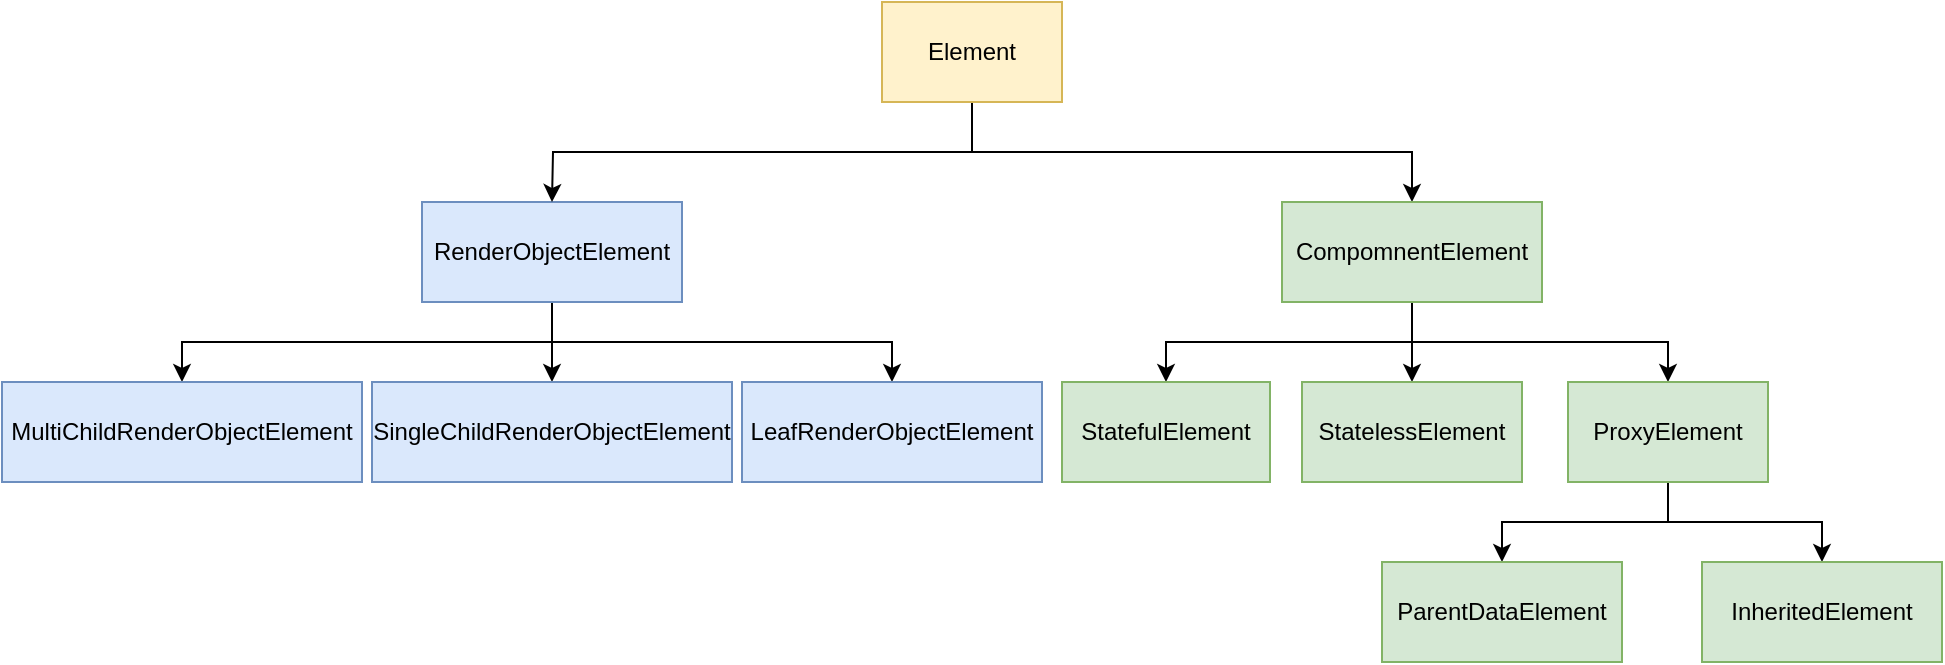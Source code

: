 <mxfile version="13.6.9" type="github">
  <diagram id="DA3Gbq43gguFG6_EfszV" name="Page-1">
    <mxGraphModel dx="1747" dy="514" grid="1" gridSize="10" guides="1" tooltips="1" connect="1" arrows="1" fold="1" page="1" pageScale="1" pageWidth="827" pageHeight="1169" math="0" shadow="0">
      <root>
        <mxCell id="0" />
        <mxCell id="1" parent="0" />
        <mxCell id="VENuk2hhmzvia7-ZxIIn-23" style="edgeStyle=orthogonalEdgeStyle;rounded=0;orthogonalLoop=1;jettySize=auto;html=1;exitX=0.5;exitY=1;exitDx=0;exitDy=0;entryX=0.5;entryY=0;entryDx=0;entryDy=0;" edge="1" parent="1" source="VENuk2hhmzvia7-ZxIIn-3" target="VENuk2hhmzvia7-ZxIIn-21">
          <mxGeometry relative="1" as="geometry" />
        </mxCell>
        <mxCell id="VENuk2hhmzvia7-ZxIIn-24" style="edgeStyle=orthogonalEdgeStyle;rounded=0;orthogonalLoop=1;jettySize=auto;html=1;exitX=0.5;exitY=1;exitDx=0;exitDy=0;entryX=0.5;entryY=0;entryDx=0;entryDy=0;" edge="1" parent="1" source="VENuk2hhmzvia7-ZxIIn-3" target="VENuk2hhmzvia7-ZxIIn-22">
          <mxGeometry relative="1" as="geometry" />
        </mxCell>
        <mxCell id="VENuk2hhmzvia7-ZxIIn-25" style="edgeStyle=orthogonalEdgeStyle;rounded=0;orthogonalLoop=1;jettySize=auto;html=1;exitX=0.5;exitY=1;exitDx=0;exitDy=0;" edge="1" parent="1" source="VENuk2hhmzvia7-ZxIIn-3" target="VENuk2hhmzvia7-ZxIIn-20">
          <mxGeometry relative="1" as="geometry" />
        </mxCell>
        <mxCell id="VENuk2hhmzvia7-ZxIIn-3" value="RenderObjectElement" style="rounded=0;whiteSpace=wrap;html=1;fillColor=#dae8fc;strokeColor=#6c8ebf;" vertex="1" parent="1">
          <mxGeometry x="200" y="140" width="130" height="50" as="geometry" />
        </mxCell>
        <mxCell id="VENuk2hhmzvia7-ZxIIn-11" style="edgeStyle=orthogonalEdgeStyle;rounded=0;orthogonalLoop=1;jettySize=auto;html=1;exitX=0.5;exitY=1;exitDx=0;exitDy=0;entryX=0.5;entryY=0;entryDx=0;entryDy=0;" edge="1" parent="1" source="VENuk2hhmzvia7-ZxIIn-4">
          <mxGeometry relative="1" as="geometry">
            <mxPoint x="265" y="140" as="targetPoint" />
          </mxGeometry>
        </mxCell>
        <mxCell id="VENuk2hhmzvia7-ZxIIn-12" style="edgeStyle=orthogonalEdgeStyle;rounded=0;orthogonalLoop=1;jettySize=auto;html=1;exitX=0.5;exitY=1;exitDx=0;exitDy=0;" edge="1" parent="1" source="VENuk2hhmzvia7-ZxIIn-4" target="VENuk2hhmzvia7-ZxIIn-5">
          <mxGeometry relative="1" as="geometry" />
        </mxCell>
        <mxCell id="VENuk2hhmzvia7-ZxIIn-4" value="Element" style="rounded=0;whiteSpace=wrap;html=1;fillColor=#fff2cc;strokeColor=#d6b656;" vertex="1" parent="1">
          <mxGeometry x="430" y="40" width="90" height="50" as="geometry" />
        </mxCell>
        <mxCell id="VENuk2hhmzvia7-ZxIIn-13" style="edgeStyle=orthogonalEdgeStyle;rounded=0;orthogonalLoop=1;jettySize=auto;html=1;exitX=0.5;exitY=1;exitDx=0;exitDy=0;entryX=0.5;entryY=0;entryDx=0;entryDy=0;" edge="1" parent="1" source="VENuk2hhmzvia7-ZxIIn-5" target="VENuk2hhmzvia7-ZxIIn-6">
          <mxGeometry relative="1" as="geometry" />
        </mxCell>
        <mxCell id="VENuk2hhmzvia7-ZxIIn-14" style="edgeStyle=orthogonalEdgeStyle;rounded=0;orthogonalLoop=1;jettySize=auto;html=1;exitX=0.5;exitY=1;exitDx=0;exitDy=0;entryX=0.5;entryY=0;entryDx=0;entryDy=0;" edge="1" parent="1" source="VENuk2hhmzvia7-ZxIIn-5" target="VENuk2hhmzvia7-ZxIIn-7">
          <mxGeometry relative="1" as="geometry" />
        </mxCell>
        <mxCell id="VENuk2hhmzvia7-ZxIIn-15" style="edgeStyle=orthogonalEdgeStyle;rounded=0;orthogonalLoop=1;jettySize=auto;html=1;exitX=0.5;exitY=1;exitDx=0;exitDy=0;entryX=0.5;entryY=0;entryDx=0;entryDy=0;" edge="1" parent="1" source="VENuk2hhmzvia7-ZxIIn-5" target="VENuk2hhmzvia7-ZxIIn-8">
          <mxGeometry relative="1" as="geometry" />
        </mxCell>
        <mxCell id="VENuk2hhmzvia7-ZxIIn-5" value="CompomnentElement" style="rounded=0;whiteSpace=wrap;html=1;fillColor=#d5e8d4;strokeColor=#82b366;" vertex="1" parent="1">
          <mxGeometry x="630" y="140" width="130" height="50" as="geometry" />
        </mxCell>
        <mxCell id="VENuk2hhmzvia7-ZxIIn-16" style="edgeStyle=orthogonalEdgeStyle;rounded=0;orthogonalLoop=1;jettySize=auto;html=1;exitX=0.5;exitY=1;exitDx=0;exitDy=0;" edge="1" parent="1" source="VENuk2hhmzvia7-ZxIIn-6" target="VENuk2hhmzvia7-ZxIIn-9">
          <mxGeometry relative="1" as="geometry" />
        </mxCell>
        <mxCell id="VENuk2hhmzvia7-ZxIIn-17" style="edgeStyle=orthogonalEdgeStyle;rounded=0;orthogonalLoop=1;jettySize=auto;html=1;exitX=0.5;exitY=1;exitDx=0;exitDy=0;" edge="1" parent="1" source="VENuk2hhmzvia7-ZxIIn-6" target="VENuk2hhmzvia7-ZxIIn-10">
          <mxGeometry relative="1" as="geometry" />
        </mxCell>
        <mxCell id="VENuk2hhmzvia7-ZxIIn-6" value="ProxyElement" style="rounded=0;whiteSpace=wrap;html=1;fillColor=#d5e8d4;strokeColor=#82b366;" vertex="1" parent="1">
          <mxGeometry x="773" y="230" width="100" height="50" as="geometry" />
        </mxCell>
        <mxCell id="VENuk2hhmzvia7-ZxIIn-7" value="StatefulElement" style="rounded=0;whiteSpace=wrap;html=1;fillColor=#d5e8d4;strokeColor=#82b366;" vertex="1" parent="1">
          <mxGeometry x="520" y="230" width="104" height="50" as="geometry" />
        </mxCell>
        <mxCell id="VENuk2hhmzvia7-ZxIIn-8" value="StatelessElement" style="rounded=0;whiteSpace=wrap;html=1;fillColor=#d5e8d4;strokeColor=#82b366;" vertex="1" parent="1">
          <mxGeometry x="640" y="230" width="110" height="50" as="geometry" />
        </mxCell>
        <mxCell id="VENuk2hhmzvia7-ZxIIn-9" value="ParentDataElement" style="rounded=0;whiteSpace=wrap;html=1;fillColor=#d5e8d4;strokeColor=#82b366;" vertex="1" parent="1">
          <mxGeometry x="680" y="320" width="120" height="50" as="geometry" />
        </mxCell>
        <mxCell id="VENuk2hhmzvia7-ZxIIn-10" value="InheritedElement" style="rounded=0;whiteSpace=wrap;html=1;fillColor=#d5e8d4;strokeColor=#82b366;" vertex="1" parent="1">
          <mxGeometry x="840" y="320" width="120" height="50" as="geometry" />
        </mxCell>
        <mxCell id="VENuk2hhmzvia7-ZxIIn-18" value="ProxyElement" style="rounded=0;whiteSpace=wrap;html=1;fillColor=#d5e8d4;strokeColor=#82b366;" vertex="1" parent="1">
          <mxGeometry x="773" y="230" width="100" height="50" as="geometry" />
        </mxCell>
        <mxCell id="VENuk2hhmzvia7-ZxIIn-19" value="ParentDataElement" style="rounded=0;whiteSpace=wrap;html=1;fillColor=#d5e8d4;strokeColor=#82b366;" vertex="1" parent="1">
          <mxGeometry x="680" y="320" width="120" height="50" as="geometry" />
        </mxCell>
        <mxCell id="VENuk2hhmzvia7-ZxIIn-20" value="LeafRenderObjectElement" style="rounded=0;whiteSpace=wrap;html=1;fillColor=#dae8fc;strokeColor=#6c8ebf;" vertex="1" parent="1">
          <mxGeometry x="360" y="230" width="150" height="50" as="geometry" />
        </mxCell>
        <mxCell id="VENuk2hhmzvia7-ZxIIn-21" value="SingleChildRenderObjectElement" style="rounded=0;whiteSpace=wrap;html=1;fillColor=#dae8fc;strokeColor=#6c8ebf;" vertex="1" parent="1">
          <mxGeometry x="175" y="230" width="180" height="50" as="geometry" />
        </mxCell>
        <mxCell id="VENuk2hhmzvia7-ZxIIn-22" value="MultiChildRenderObjectElement" style="rounded=0;whiteSpace=wrap;html=1;fillColor=#dae8fc;strokeColor=#6c8ebf;" vertex="1" parent="1">
          <mxGeometry x="-10" y="230" width="180" height="50" as="geometry" />
        </mxCell>
      </root>
    </mxGraphModel>
  </diagram>
</mxfile>
